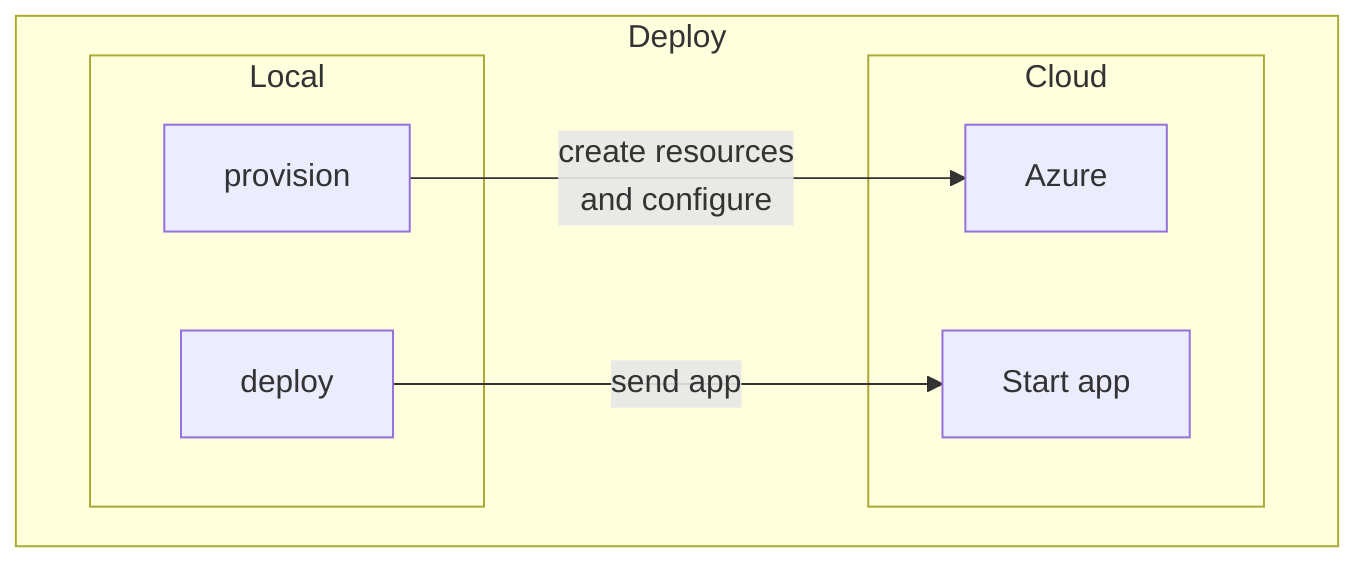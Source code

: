 flowchart TB

    subgraph Deploy

    subgraph Local 
    P1[provision] 
    D1[deploy]
    end

    subgraph Cloud
    P2[Azure] 
    D2[Start app]
    end
    end

    P1 -- create resources\nand configure --> P2
    D1 -- send app --> D2